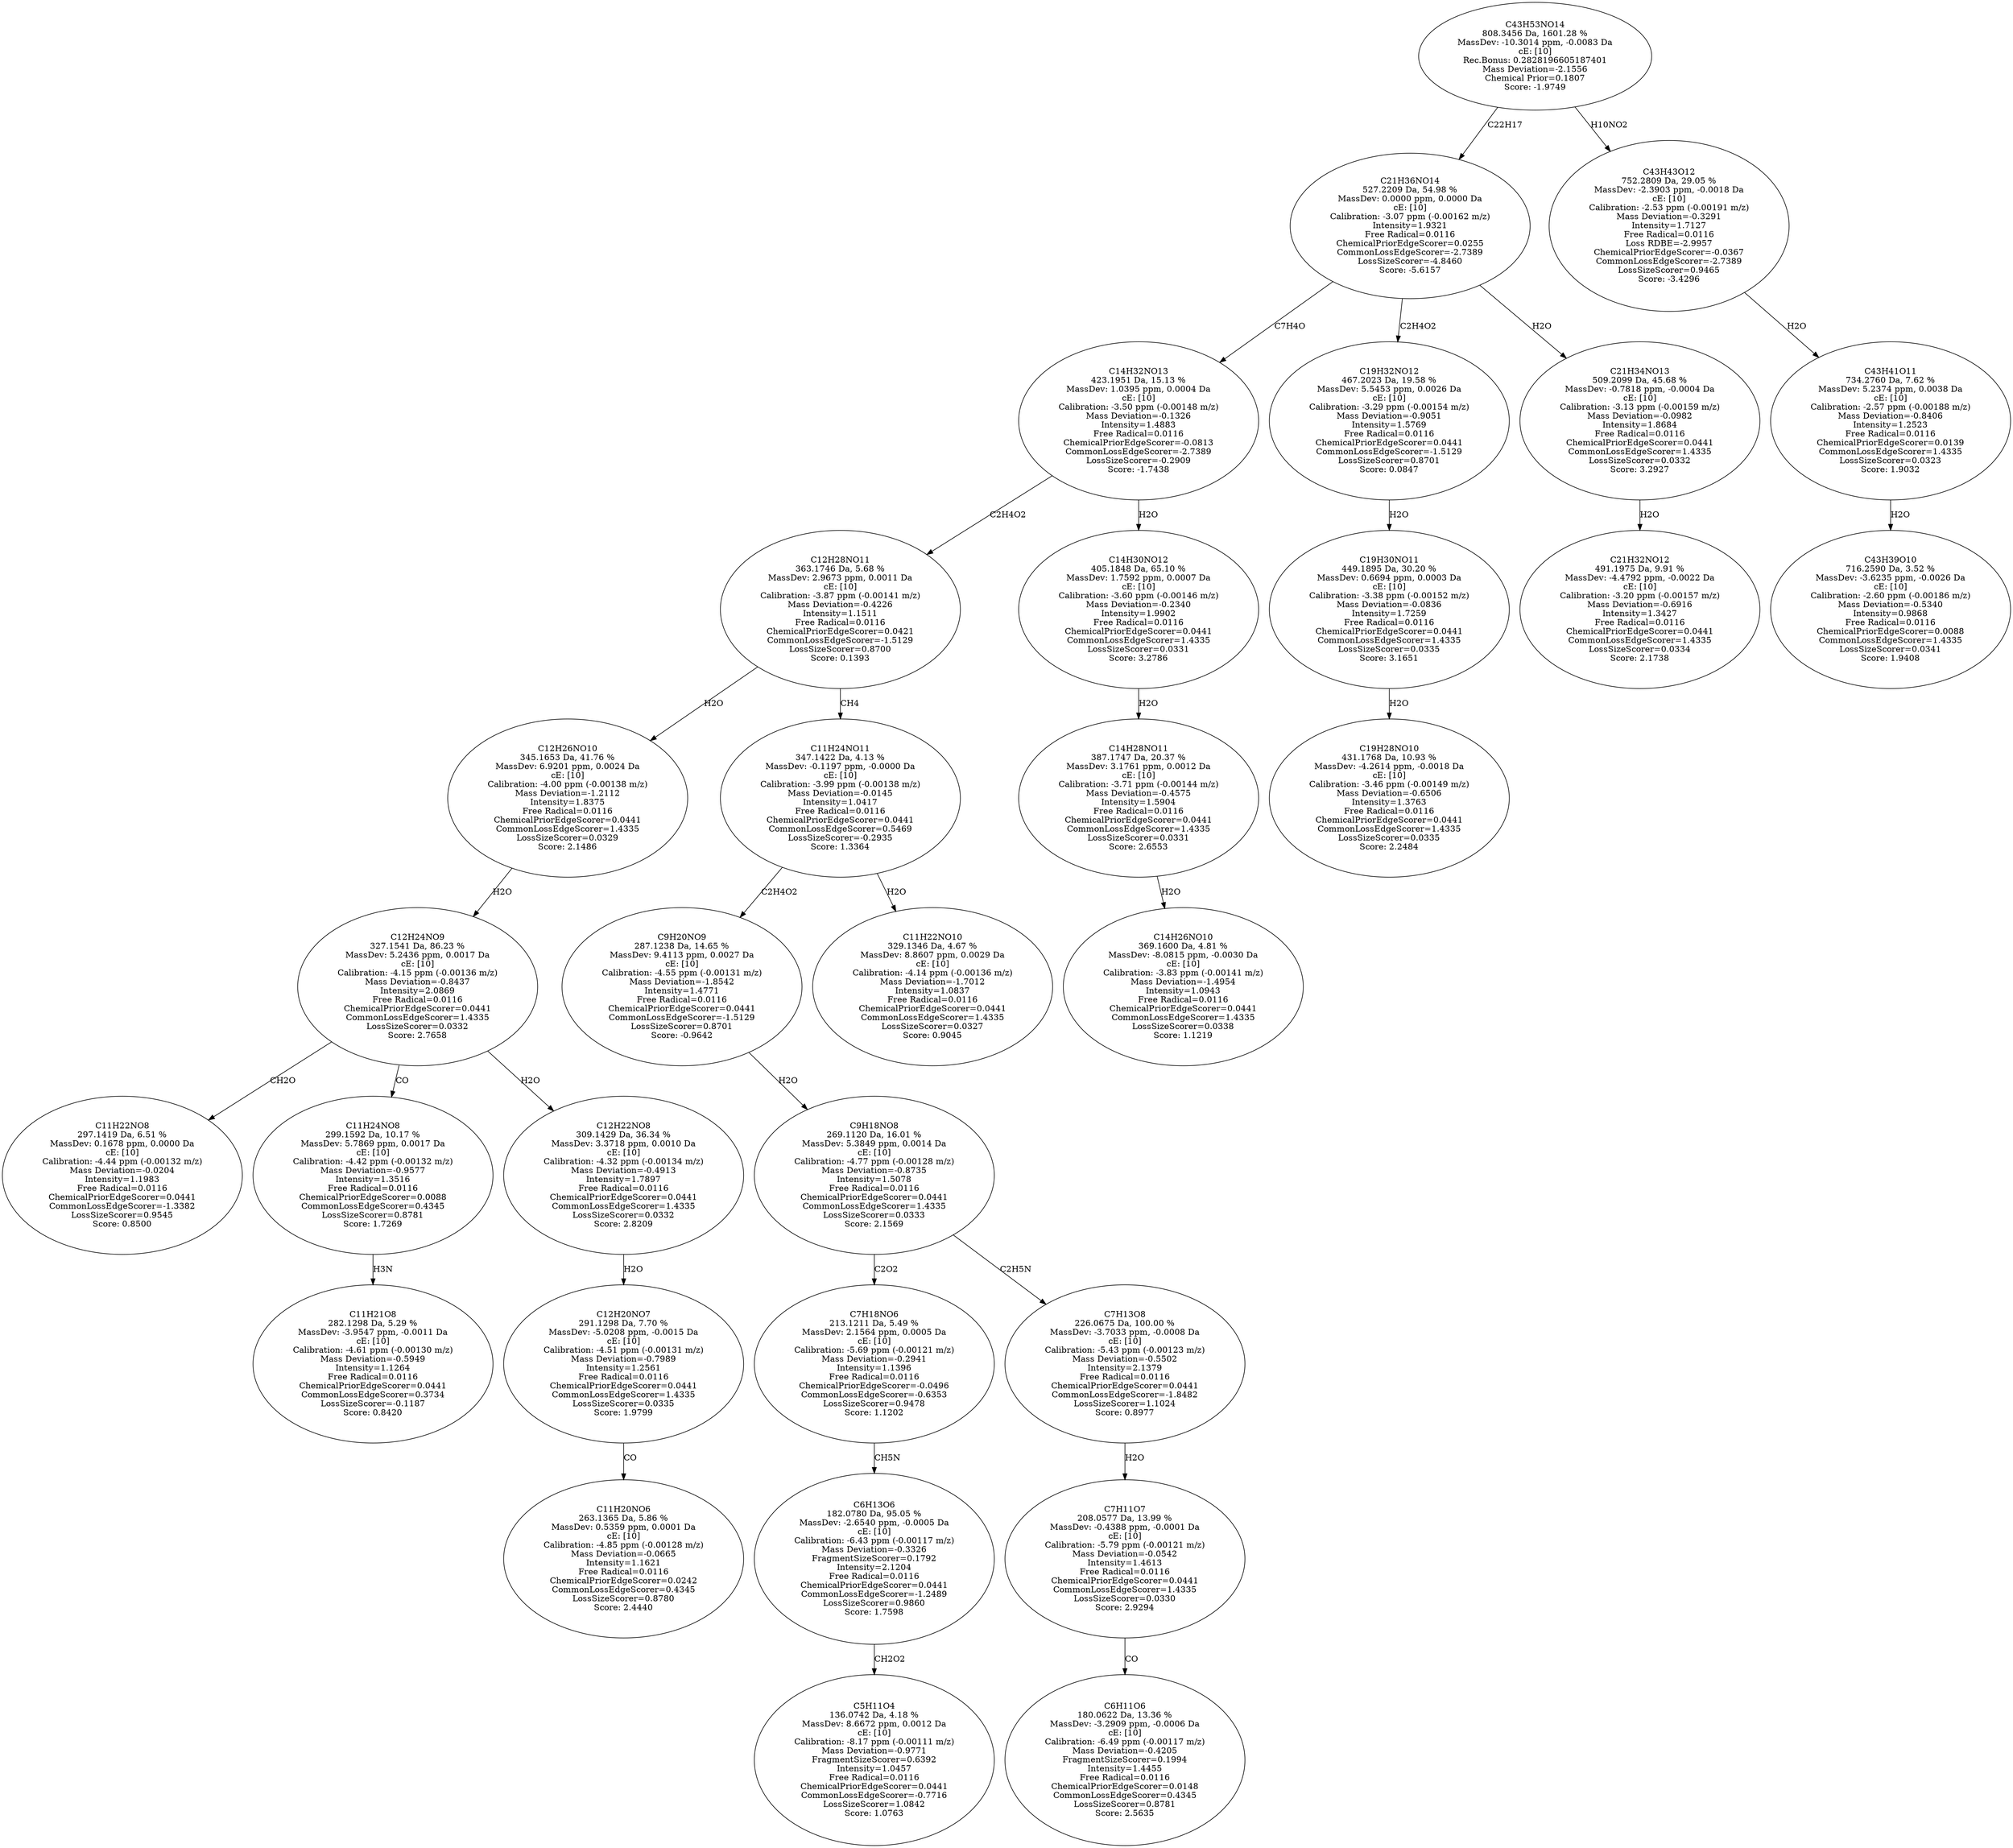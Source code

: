 strict digraph {
v1 [label="C11H22NO8\n297.1419 Da, 6.51 %\nMassDev: 0.1678 ppm, 0.0000 Da\ncE: [10]\nCalibration: -4.44 ppm (-0.00132 m/z)\nMass Deviation=-0.0204\nIntensity=1.1983\nFree Radical=0.0116\nChemicalPriorEdgeScorer=0.0441\nCommonLossEdgeScorer=-1.3382\nLossSizeScorer=0.9545\nScore: 0.8500"];
v2 [label="C11H21O8\n282.1298 Da, 5.29 %\nMassDev: -3.9547 ppm, -0.0011 Da\ncE: [10]\nCalibration: -4.61 ppm (-0.00130 m/z)\nMass Deviation=-0.5949\nIntensity=1.1264\nFree Radical=0.0116\nChemicalPriorEdgeScorer=0.0441\nCommonLossEdgeScorer=0.3734\nLossSizeScorer=-0.1187\nScore: 0.8420"];
v3 [label="C11H24NO8\n299.1592 Da, 10.17 %\nMassDev: 5.7869 ppm, 0.0017 Da\ncE: [10]\nCalibration: -4.42 ppm (-0.00132 m/z)\nMass Deviation=-0.9577\nIntensity=1.3516\nFree Radical=0.0116\nChemicalPriorEdgeScorer=0.0088\nCommonLossEdgeScorer=0.4345\nLossSizeScorer=0.8781\nScore: 1.7269"];
v4 [label="C11H20NO6\n263.1365 Da, 5.86 %\nMassDev: 0.5359 ppm, 0.0001 Da\ncE: [10]\nCalibration: -4.85 ppm (-0.00128 m/z)\nMass Deviation=-0.0665\nIntensity=1.1621\nFree Radical=0.0116\nChemicalPriorEdgeScorer=0.0242\nCommonLossEdgeScorer=0.4345\nLossSizeScorer=0.8780\nScore: 2.4440"];
v5 [label="C12H20NO7\n291.1298 Da, 7.70 %\nMassDev: -5.0208 ppm, -0.0015 Da\ncE: [10]\nCalibration: -4.51 ppm (-0.00131 m/z)\nMass Deviation=-0.7989\nIntensity=1.2561\nFree Radical=0.0116\nChemicalPriorEdgeScorer=0.0441\nCommonLossEdgeScorer=1.4335\nLossSizeScorer=0.0335\nScore: 1.9799"];
v6 [label="C12H22NO8\n309.1429 Da, 36.34 %\nMassDev: 3.3718 ppm, 0.0010 Da\ncE: [10]\nCalibration: -4.32 ppm (-0.00134 m/z)\nMass Deviation=-0.4913\nIntensity=1.7897\nFree Radical=0.0116\nChemicalPriorEdgeScorer=0.0441\nCommonLossEdgeScorer=1.4335\nLossSizeScorer=0.0332\nScore: 2.8209"];
v7 [label="C12H24NO9\n327.1541 Da, 86.23 %\nMassDev: 5.2436 ppm, 0.0017 Da\ncE: [10]\nCalibration: -4.15 ppm (-0.00136 m/z)\nMass Deviation=-0.8437\nIntensity=2.0869\nFree Radical=0.0116\nChemicalPriorEdgeScorer=0.0441\nCommonLossEdgeScorer=1.4335\nLossSizeScorer=0.0332\nScore: 2.7658"];
v8 [label="C12H26NO10\n345.1653 Da, 41.76 %\nMassDev: 6.9201 ppm, 0.0024 Da\ncE: [10]\nCalibration: -4.00 ppm (-0.00138 m/z)\nMass Deviation=-1.2112\nIntensity=1.8375\nFree Radical=0.0116\nChemicalPriorEdgeScorer=0.0441\nCommonLossEdgeScorer=1.4335\nLossSizeScorer=0.0329\nScore: 2.1486"];
v9 [label="C5H11O4\n136.0742 Da, 4.18 %\nMassDev: 8.6672 ppm, 0.0012 Da\ncE: [10]\nCalibration: -8.17 ppm (-0.00111 m/z)\nMass Deviation=-0.9771\nFragmentSizeScorer=0.6392\nIntensity=1.0457\nFree Radical=0.0116\nChemicalPriorEdgeScorer=0.0441\nCommonLossEdgeScorer=-0.7716\nLossSizeScorer=1.0842\nScore: 1.0763"];
v10 [label="C6H13O6\n182.0780 Da, 95.05 %\nMassDev: -2.6540 ppm, -0.0005 Da\ncE: [10]\nCalibration: -6.43 ppm (-0.00117 m/z)\nMass Deviation=-0.3326\nFragmentSizeScorer=0.1792\nIntensity=2.1204\nFree Radical=0.0116\nChemicalPriorEdgeScorer=0.0441\nCommonLossEdgeScorer=-1.2489\nLossSizeScorer=0.9860\nScore: 1.7598"];
v11 [label="C7H18NO6\n213.1211 Da, 5.49 %\nMassDev: 2.1564 ppm, 0.0005 Da\ncE: [10]\nCalibration: -5.69 ppm (-0.00121 m/z)\nMass Deviation=-0.2941\nIntensity=1.1396\nFree Radical=0.0116\nChemicalPriorEdgeScorer=-0.0496\nCommonLossEdgeScorer=-0.6353\nLossSizeScorer=0.9478\nScore: 1.1202"];
v12 [label="C6H11O6\n180.0622 Da, 13.36 %\nMassDev: -3.2909 ppm, -0.0006 Da\ncE: [10]\nCalibration: -6.49 ppm (-0.00117 m/z)\nMass Deviation=-0.4205\nFragmentSizeScorer=0.1994\nIntensity=1.4455\nFree Radical=0.0116\nChemicalPriorEdgeScorer=0.0148\nCommonLossEdgeScorer=0.4345\nLossSizeScorer=0.8781\nScore: 2.5635"];
v13 [label="C7H11O7\n208.0577 Da, 13.99 %\nMassDev: -0.4388 ppm, -0.0001 Da\ncE: [10]\nCalibration: -5.79 ppm (-0.00121 m/z)\nMass Deviation=-0.0542\nIntensity=1.4613\nFree Radical=0.0116\nChemicalPriorEdgeScorer=0.0441\nCommonLossEdgeScorer=1.4335\nLossSizeScorer=0.0330\nScore: 2.9294"];
v14 [label="C7H13O8\n226.0675 Da, 100.00 %\nMassDev: -3.7033 ppm, -0.0008 Da\ncE: [10]\nCalibration: -5.43 ppm (-0.00123 m/z)\nMass Deviation=-0.5502\nIntensity=2.1379\nFree Radical=0.0116\nChemicalPriorEdgeScorer=0.0441\nCommonLossEdgeScorer=-1.8482\nLossSizeScorer=1.1024\nScore: 0.8977"];
v15 [label="C9H18NO8\n269.1120 Da, 16.01 %\nMassDev: 5.3849 ppm, 0.0014 Da\ncE: [10]\nCalibration: -4.77 ppm (-0.00128 m/z)\nMass Deviation=-0.8735\nIntensity=1.5078\nFree Radical=0.0116\nChemicalPriorEdgeScorer=0.0441\nCommonLossEdgeScorer=1.4335\nLossSizeScorer=0.0333\nScore: 2.1569"];
v16 [label="C9H20NO9\n287.1238 Da, 14.65 %\nMassDev: 9.4113 ppm, 0.0027 Da\ncE: [10]\nCalibration: -4.55 ppm (-0.00131 m/z)\nMass Deviation=-1.8542\nIntensity=1.4771\nFree Radical=0.0116\nChemicalPriorEdgeScorer=0.0441\nCommonLossEdgeScorer=-1.5129\nLossSizeScorer=0.8701\nScore: -0.9642"];
v17 [label="C11H22NO10\n329.1346 Da, 4.67 %\nMassDev: 8.8607 ppm, 0.0029 Da\ncE: [10]\nCalibration: -4.14 ppm (-0.00136 m/z)\nMass Deviation=-1.7012\nIntensity=1.0837\nFree Radical=0.0116\nChemicalPriorEdgeScorer=0.0441\nCommonLossEdgeScorer=1.4335\nLossSizeScorer=0.0327\nScore: 0.9045"];
v18 [label="C11H24NO11\n347.1422 Da, 4.13 %\nMassDev: -0.1197 ppm, -0.0000 Da\ncE: [10]\nCalibration: -3.99 ppm (-0.00138 m/z)\nMass Deviation=-0.0145\nIntensity=1.0417\nFree Radical=0.0116\nChemicalPriorEdgeScorer=0.0441\nCommonLossEdgeScorer=0.5469\nLossSizeScorer=-0.2935\nScore: 1.3364"];
v19 [label="C12H28NO11\n363.1746 Da, 5.68 %\nMassDev: 2.9673 ppm, 0.0011 Da\ncE: [10]\nCalibration: -3.87 ppm (-0.00141 m/z)\nMass Deviation=-0.4226\nIntensity=1.1511\nFree Radical=0.0116\nChemicalPriorEdgeScorer=0.0421\nCommonLossEdgeScorer=-1.5129\nLossSizeScorer=0.8700\nScore: 0.1393"];
v20 [label="C14H26NO10\n369.1600 Da, 4.81 %\nMassDev: -8.0815 ppm, -0.0030 Da\ncE: [10]\nCalibration: -3.83 ppm (-0.00141 m/z)\nMass Deviation=-1.4954\nIntensity=1.0943\nFree Radical=0.0116\nChemicalPriorEdgeScorer=0.0441\nCommonLossEdgeScorer=1.4335\nLossSizeScorer=0.0338\nScore: 1.1219"];
v21 [label="C14H28NO11\n387.1747 Da, 20.37 %\nMassDev: 3.1761 ppm, 0.0012 Da\ncE: [10]\nCalibration: -3.71 ppm (-0.00144 m/z)\nMass Deviation=-0.4575\nIntensity=1.5904\nFree Radical=0.0116\nChemicalPriorEdgeScorer=0.0441\nCommonLossEdgeScorer=1.4335\nLossSizeScorer=0.0331\nScore: 2.6553"];
v22 [label="C14H30NO12\n405.1848 Da, 65.10 %\nMassDev: 1.7592 ppm, 0.0007 Da\ncE: [10]\nCalibration: -3.60 ppm (-0.00146 m/z)\nMass Deviation=-0.2340\nIntensity=1.9902\nFree Radical=0.0116\nChemicalPriorEdgeScorer=0.0441\nCommonLossEdgeScorer=1.4335\nLossSizeScorer=0.0331\nScore: 3.2786"];
v23 [label="C14H32NO13\n423.1951 Da, 15.13 %\nMassDev: 1.0395 ppm, 0.0004 Da\ncE: [10]\nCalibration: -3.50 ppm (-0.00148 m/z)\nMass Deviation=-0.1326\nIntensity=1.4883\nFree Radical=0.0116\nChemicalPriorEdgeScorer=-0.0813\nCommonLossEdgeScorer=-2.7389\nLossSizeScorer=-0.2909\nScore: -1.7438"];
v24 [label="C19H28NO10\n431.1768 Da, 10.93 %\nMassDev: -4.2614 ppm, -0.0018 Da\ncE: [10]\nCalibration: -3.46 ppm (-0.00149 m/z)\nMass Deviation=-0.6506\nIntensity=1.3763\nFree Radical=0.0116\nChemicalPriorEdgeScorer=0.0441\nCommonLossEdgeScorer=1.4335\nLossSizeScorer=0.0335\nScore: 2.2484"];
v25 [label="C19H30NO11\n449.1895 Da, 30.20 %\nMassDev: 0.6694 ppm, 0.0003 Da\ncE: [10]\nCalibration: -3.38 ppm (-0.00152 m/z)\nMass Deviation=-0.0836\nIntensity=1.7259\nFree Radical=0.0116\nChemicalPriorEdgeScorer=0.0441\nCommonLossEdgeScorer=1.4335\nLossSizeScorer=0.0335\nScore: 3.1651"];
v26 [label="C19H32NO12\n467.2023 Da, 19.58 %\nMassDev: 5.5453 ppm, 0.0026 Da\ncE: [10]\nCalibration: -3.29 ppm (-0.00154 m/z)\nMass Deviation=-0.9051\nIntensity=1.5769\nFree Radical=0.0116\nChemicalPriorEdgeScorer=0.0441\nCommonLossEdgeScorer=-1.5129\nLossSizeScorer=0.8701\nScore: 0.0847"];
v27 [label="C21H32NO12\n491.1975 Da, 9.91 %\nMassDev: -4.4792 ppm, -0.0022 Da\ncE: [10]\nCalibration: -3.20 ppm (-0.00157 m/z)\nMass Deviation=-0.6916\nIntensity=1.3427\nFree Radical=0.0116\nChemicalPriorEdgeScorer=0.0441\nCommonLossEdgeScorer=1.4335\nLossSizeScorer=0.0334\nScore: 2.1738"];
v28 [label="C21H34NO13\n509.2099 Da, 45.68 %\nMassDev: -0.7818 ppm, -0.0004 Da\ncE: [10]\nCalibration: -3.13 ppm (-0.00159 m/z)\nMass Deviation=-0.0982\nIntensity=1.8684\nFree Radical=0.0116\nChemicalPriorEdgeScorer=0.0441\nCommonLossEdgeScorer=1.4335\nLossSizeScorer=0.0332\nScore: 3.2927"];
v29 [label="C21H36NO14\n527.2209 Da, 54.98 %\nMassDev: 0.0000 ppm, 0.0000 Da\ncE: [10]\nCalibration: -3.07 ppm (-0.00162 m/z)\nIntensity=1.9321\nFree Radical=0.0116\nChemicalPriorEdgeScorer=0.0255\nCommonLossEdgeScorer=-2.7389\nLossSizeScorer=-4.8460\nScore: -5.6157"];
v30 [label="C43H39O10\n716.2590 Da, 3.52 %\nMassDev: -3.6235 ppm, -0.0026 Da\ncE: [10]\nCalibration: -2.60 ppm (-0.00186 m/z)\nMass Deviation=-0.5340\nIntensity=0.9868\nFree Radical=0.0116\nChemicalPriorEdgeScorer=0.0088\nCommonLossEdgeScorer=1.4335\nLossSizeScorer=0.0341\nScore: 1.9408"];
v31 [label="C43H41O11\n734.2760 Da, 7.62 %\nMassDev: 5.2374 ppm, 0.0038 Da\ncE: [10]\nCalibration: -2.57 ppm (-0.00188 m/z)\nMass Deviation=-0.8406\nIntensity=1.2523\nFree Radical=0.0116\nChemicalPriorEdgeScorer=0.0139\nCommonLossEdgeScorer=1.4335\nLossSizeScorer=0.0323\nScore: 1.9032"];
v32 [label="C43H43O12\n752.2809 Da, 29.05 %\nMassDev: -2.3903 ppm, -0.0018 Da\ncE: [10]\nCalibration: -2.53 ppm (-0.00191 m/z)\nMass Deviation=-0.3291\nIntensity=1.7127\nFree Radical=0.0116\nLoss RDBE=-2.9957\nChemicalPriorEdgeScorer=-0.0367\nCommonLossEdgeScorer=-2.7389\nLossSizeScorer=0.9465\nScore: -3.4296"];
v33 [label="C43H53NO14\n808.3456 Da, 1601.28 %\nMassDev: -10.3014 ppm, -0.0083 Da\ncE: [10]\nRec.Bonus: 0.2828196605187401\nMass Deviation=-2.1556\nChemical Prior=0.1807\nScore: -1.9749"];
v7 -> v1 [label="CH2O"];
v3 -> v2 [label="H3N"];
v7 -> v3 [label="CO"];
v5 -> v4 [label="CO"];
v6 -> v5 [label="H2O"];
v7 -> v6 [label="H2O"];
v8 -> v7 [label="H2O"];
v19 -> v8 [label="H2O"];
v10 -> v9 [label="CH2O2"];
v11 -> v10 [label="CH5N"];
v15 -> v11 [label="C2O2"];
v13 -> v12 [label="CO"];
v14 -> v13 [label="H2O"];
v15 -> v14 [label="C2H5N"];
v16 -> v15 [label="H2O"];
v18 -> v16 [label="C2H4O2"];
v18 -> v17 [label="H2O"];
v19 -> v18 [label="CH4"];
v23 -> v19 [label="C2H4O2"];
v21 -> v20 [label="H2O"];
v22 -> v21 [label="H2O"];
v23 -> v22 [label="H2O"];
v29 -> v23 [label="C7H4O"];
v25 -> v24 [label="H2O"];
v26 -> v25 [label="H2O"];
v29 -> v26 [label="C2H4O2"];
v28 -> v27 [label="H2O"];
v29 -> v28 [label="H2O"];
v33 -> v29 [label="C22H17"];
v31 -> v30 [label="H2O"];
v32 -> v31 [label="H2O"];
v33 -> v32 [label="H10NO2"];
}
